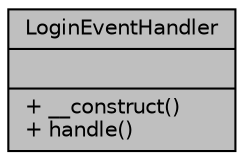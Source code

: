 digraph "LoginEventHandler"
{
 // LATEX_PDF_SIZE
  bgcolor="transparent";
  edge [fontname="Helvetica",fontsize="10",labelfontname="Helvetica",labelfontsize="10"];
  node [fontname="Helvetica",fontsize="10",shape=record];
  Node1 [label="{LoginEventHandler\n||+ __construct()\l+ handle()\l}",height=0.2,width=0.4,color="black", fillcolor="grey75", style="filled", fontcolor="black",tooltip="Gestiona eventos en la autenticación de usuarios."];
}
